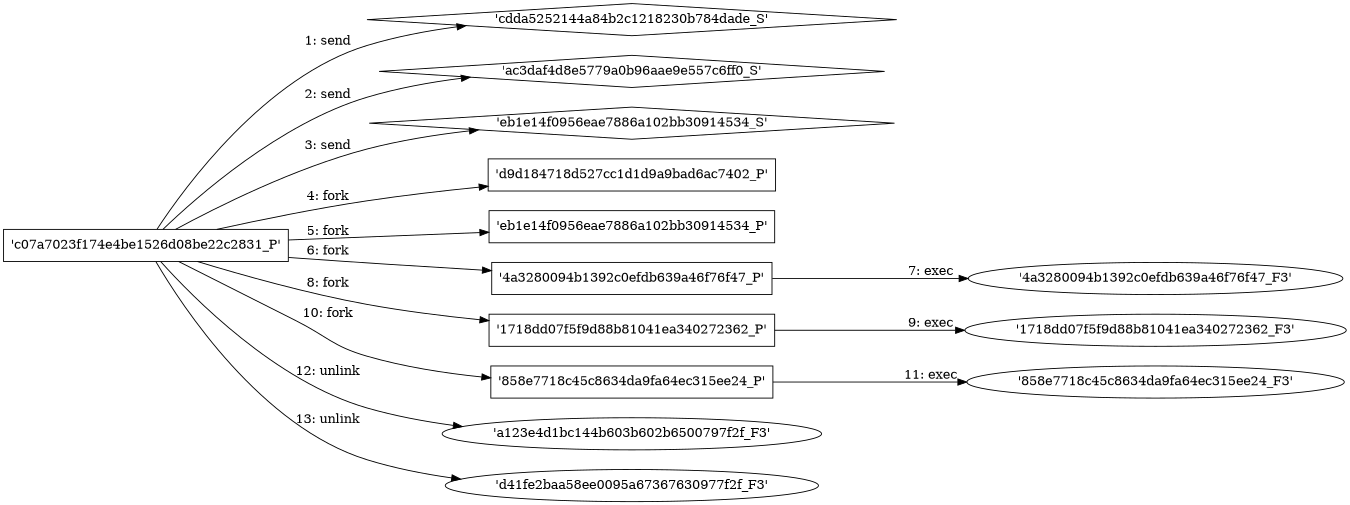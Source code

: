 digraph "D:\Learning\Paper\apt\基于CTI的攻击预警\Dataset\攻击图\ASGfromALLCTI\Critical Infrastructure at Risk Advanced Actors Target Smart Install Client.dot" {
rankdir="LR"
size="9"
fixedsize="false"
splines="true"
nodesep=0.3
ranksep=0
fontsize=10
overlap="scalexy"
engine= "neato"
	"'cdda5252144a84b2c1218230b784dade_S'" [node_type=Socket shape=diamond]
	"'c07a7023f174e4be1526d08be22c2831_P'" [node_type=Process shape=box]
	"'c07a7023f174e4be1526d08be22c2831_P'" -> "'cdda5252144a84b2c1218230b784dade_S'" [label="1: send"]
	"'ac3daf4d8e5779a0b96aae9e557c6ff0_S'" [node_type=Socket shape=diamond]
	"'c07a7023f174e4be1526d08be22c2831_P'" [node_type=Process shape=box]
	"'c07a7023f174e4be1526d08be22c2831_P'" -> "'ac3daf4d8e5779a0b96aae9e557c6ff0_S'" [label="2: send"]
	"'eb1e14f0956eae7886a102bb30914534_S'" [node_type=Socket shape=diamond]
	"'c07a7023f174e4be1526d08be22c2831_P'" [node_type=Process shape=box]
	"'c07a7023f174e4be1526d08be22c2831_P'" -> "'eb1e14f0956eae7886a102bb30914534_S'" [label="3: send"]
	"'c07a7023f174e4be1526d08be22c2831_P'" [node_type=Process shape=box]
	"'d9d184718d527cc1d1d9a9bad6ac7402_P'" [node_type=Process shape=box]
	"'c07a7023f174e4be1526d08be22c2831_P'" -> "'d9d184718d527cc1d1d9a9bad6ac7402_P'" [label="4: fork"]
	"'c07a7023f174e4be1526d08be22c2831_P'" [node_type=Process shape=box]
	"'eb1e14f0956eae7886a102bb30914534_P'" [node_type=Process shape=box]
	"'c07a7023f174e4be1526d08be22c2831_P'" -> "'eb1e14f0956eae7886a102bb30914534_P'" [label="5: fork"]
	"'c07a7023f174e4be1526d08be22c2831_P'" [node_type=Process shape=box]
	"'4a3280094b1392c0efdb639a46f76f47_P'" [node_type=Process shape=box]
	"'c07a7023f174e4be1526d08be22c2831_P'" -> "'4a3280094b1392c0efdb639a46f76f47_P'" [label="6: fork"]
	"'4a3280094b1392c0efdb639a46f76f47_P'" [node_type=Process shape=box]
	"'4a3280094b1392c0efdb639a46f76f47_F3'" [node_type=File shape=ellipse]
	"'4a3280094b1392c0efdb639a46f76f47_P'" -> "'4a3280094b1392c0efdb639a46f76f47_F3'" [label="7: exec"]
	"'c07a7023f174e4be1526d08be22c2831_P'" [node_type=Process shape=box]
	"'1718dd07f5f9d88b81041ea340272362_P'" [node_type=Process shape=box]
	"'c07a7023f174e4be1526d08be22c2831_P'" -> "'1718dd07f5f9d88b81041ea340272362_P'" [label="8: fork"]
	"'1718dd07f5f9d88b81041ea340272362_P'" [node_type=Process shape=box]
	"'1718dd07f5f9d88b81041ea340272362_F3'" [node_type=File shape=ellipse]
	"'1718dd07f5f9d88b81041ea340272362_P'" -> "'1718dd07f5f9d88b81041ea340272362_F3'" [label="9: exec"]
	"'c07a7023f174e4be1526d08be22c2831_P'" [node_type=Process shape=box]
	"'858e7718c45c8634da9fa64ec315ee24_P'" [node_type=Process shape=box]
	"'c07a7023f174e4be1526d08be22c2831_P'" -> "'858e7718c45c8634da9fa64ec315ee24_P'" [label="10: fork"]
	"'858e7718c45c8634da9fa64ec315ee24_P'" [node_type=Process shape=box]
	"'858e7718c45c8634da9fa64ec315ee24_F3'" [node_type=File shape=ellipse]
	"'858e7718c45c8634da9fa64ec315ee24_P'" -> "'858e7718c45c8634da9fa64ec315ee24_F3'" [label="11: exec"]
	"'a123e4d1bc144b603b602b6500797f2f_F3'" [node_type=file shape=ellipse]
	"'c07a7023f174e4be1526d08be22c2831_P'" [node_type=Process shape=box]
	"'c07a7023f174e4be1526d08be22c2831_P'" -> "'a123e4d1bc144b603b602b6500797f2f_F3'" [label="12: unlink"]
	"'d41fe2baa58ee0095a67367630977f2f_F3'" [node_type=file shape=ellipse]
	"'c07a7023f174e4be1526d08be22c2831_P'" [node_type=Process shape=box]
	"'c07a7023f174e4be1526d08be22c2831_P'" -> "'d41fe2baa58ee0095a67367630977f2f_F3'" [label="13: unlink"]
}
